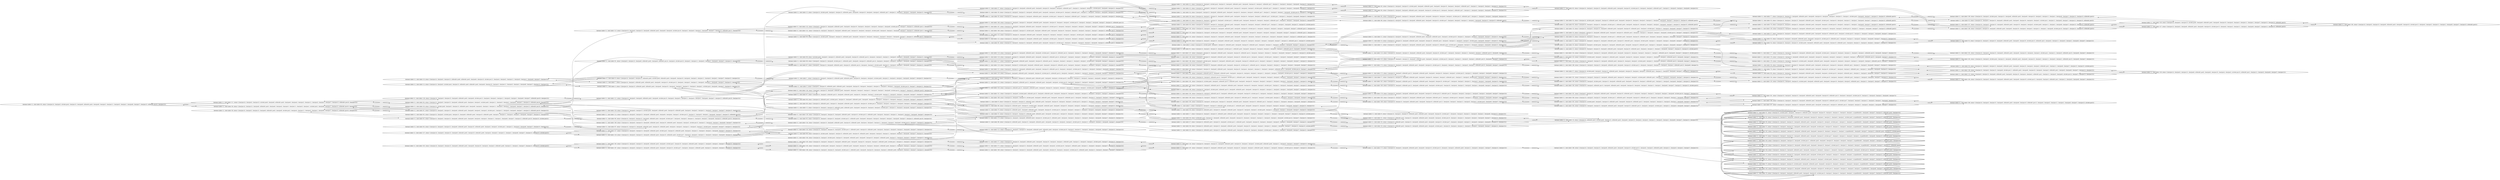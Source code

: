digraph {
rankdir="LR"
s83[label="(instance index=11, state index=83, atoms={clear(pos14), clear(pos5), at(robot,pos4), clear(pos13), clear(pos6), at(block01,pos0), clear(pos9), clear(pos2), clear(pos11), clear(pos3), clear(pos1), clear(pos8), clear(pos7), clear(pos12), at(block01,pos10), clear(pos15)})"]
s81[label="(instance index=11, state index=81, atoms={clear(pos14), clear(pos5), clear(pos13), clear(pos6), at(block01,pos0), clear(pos9), clear(pos4), clear(pos2), at(robot,pos1), clear(pos11), clear(pos3), clear(pos8), clear(pos7), clear(pos12), at(block01,pos10), clear(pos15)})"]
s111[label="(instance index=11, state index=111, atoms={clear(pos14), clear(pos5), clear(pos13), at(robot,pos8), clear(pos6), at(block01,pos0), clear(pos9), clear(pos4), clear(pos2), clear(pos11), clear(pos3), clear(pos1), clear(pos7), clear(pos12), at(block01,pos10), clear(pos15)})"]
s58[label="(instance index=11, state index=58, atoms={clear(pos14), clear(pos5), clear(pos13), clear(pos6), at(block01,pos0), clear(pos9), at(robot,pos2), clear(pos4), clear(pos11), clear(pos3), clear(pos1), clear(pos8), clear(pos7), clear(pos12), at(block01,pos10), clear(pos15)})"]
s59[label="(instance index=11, state index=59, atoms={clear(pos14), clear(pos13), clear(pos6), at(block01,pos0), clear(pos9), clear(pos4), clear(pos2), clear(pos11), clear(pos3), clear(pos1), at(robot,pos5), clear(pos8), clear(pos7), clear(pos12), at(block01,pos10), clear(pos15)})"]
s139[label="(instance index=11, state index=139, atoms={clear(pos14), clear(pos5), clear(pos13), clear(pos6), at(block01,pos0), clear(pos9), at(robot,pos12), clear(pos4), clear(pos2), clear(pos11), clear(pos3), clear(pos1), clear(pos8), clear(pos7), at(block01,pos10), clear(pos15)})"]
s84[label="(instance index=11, state index=84, atoms={clear(pos14), clear(pos5), clear(pos13), clear(pos6), at(block01,pos0), clear(pos4), clear(pos2), at(robot,pos9), clear(pos11), clear(pos3), clear(pos1), clear(pos8), clear(pos7), clear(pos12), at(block01,pos10), clear(pos15)})"]
s14[label="(instance index=11, state index=14, atoms={clear(pos14), clear(pos5), at(robot,pos4), clear(pos13), at(block01,pos6), at(block01,pos0), clear(pos9), clear(pos10), clear(pos2), clear(pos11), clear(pos3), clear(pos1), clear(pos8), clear(pos7), clear(pos12), clear(pos15)})"]
s95[label="(instance index=11, state index=95, atoms={clear(pos14), clear(pos5), at(robot,pos4), clear(pos13), clear(pos6), at(block01,pos0), clear(pos10), at(block01,pos9), clear(pos2), clear(pos11), clear(pos3), clear(pos1), clear(pos8), clear(pos7), clear(pos12), clear(pos15)})"]
s94[label="(instance index=11, state index=94, atoms={clear(pos14), clear(pos5), clear(pos13), clear(pos6), at(block01,pos0), clear(pos10), at(block01,pos9), clear(pos4), clear(pos2), at(robot,pos1), clear(pos11), clear(pos3), clear(pos8), clear(pos7), clear(pos12), clear(pos15)})"]
s82[label="(instance index=11, state index=82, atoms={clear(pos14), clear(pos5), clear(pos13), clear(pos6), at(block01,pos0), clear(pos9), clear(pos4), clear(pos2), clear(pos11), clear(pos1), clear(pos8), clear(pos7), clear(pos12), at(block01,pos10), clear(pos15), at(robot,pos3)})"]
s38[label="(instance index=11, state index=38, atoms={clear(pos14), at(robot,pos6), clear(pos5), clear(pos13), at(block01,pos0), clear(pos9), clear(pos4), clear(pos2), clear(pos11), clear(pos3), clear(pos1), clear(pos8), clear(pos7), clear(pos12), at(block01,pos10), clear(pos15)})"]
s157[label="(instance index=11, state index=157, atoms={clear(pos14), clear(pos5), clear(pos13), clear(pos6), at(block01,pos0), clear(pos10), at(block01,pos9), clear(pos4), clear(pos2), clear(pos11), clear(pos1), clear(pos8), clear(pos7), clear(pos12), clear(pos15), at(robot,pos3)})"]
s202[label="(instance index=11, state index=202, atoms={clear(pos14), clear(pos5), clear(pos13), clear(pos6), at(block01,pos0), clear(pos9), clear(pos10), clear(pos4), clear(pos2), at(block01,pos8), clear(pos11), clear(pos1), clear(pos7), clear(pos12), clear(pos15), at(robot,pos3)})"]
s16[label="(instance index=11, state index=16, atoms={clear(pos14), clear(pos5), clear(pos13), at(block01,pos6), at(block01,pos0), clear(pos9), clear(pos10), at(robot,pos12), clear(pos4), clear(pos2), clear(pos11), clear(pos3), clear(pos1), clear(pos8), clear(pos7), clear(pos15)})"]
s112[label="(instance index=11, state index=112, atoms={clear(pos14), clear(pos5), clear(pos6), at(block01,pos0), clear(pos9), at(robot,pos13), clear(pos4), clear(pos2), clear(pos11), clear(pos3), clear(pos1), clear(pos8), clear(pos7), clear(pos12), at(block01,pos10), clear(pos15)})"]
s7[label="(instance index=11, state index=7, atoms={clear(pos14), clear(pos5), at(block01,pos6), at(block01,pos0), clear(pos9), clear(pos10), at(robot,pos13), clear(pos4), clear(pos2), clear(pos11), clear(pos3), clear(pos1), clear(pos8), clear(pos7), clear(pos12), clear(pos15)})"]
s6[label="(instance index=11, state index=6, atoms={clear(pos14), clear(pos5), clear(pos13), at(block01,pos6), at(robot,pos8), at(block01,pos0), clear(pos9), clear(pos10), clear(pos4), clear(pos2), clear(pos11), clear(pos3), clear(pos1), clear(pos7), clear(pos12), clear(pos15)})"]
s5[label="(instance index=11, state index=5, atoms={clear(pos14), clear(pos13), at(block01,pos6), at(block01,pos0), clear(pos9), clear(pos10), clear(pos4), clear(pos2), clear(pos11), clear(pos3), clear(pos1), at(robot,pos5), clear(pos8), clear(pos7), clear(pos12), clear(pos15)})"]
s169[label="(instance index=11, state index=169, atoms={clear(pos14), clear(pos5), clear(pos13), clear(pos6), at(block01,pos0), clear(pos10), at(block01,pos9), clear(pos4), clear(pos2), at(robot,pos15), clear(pos11), clear(pos3), clear(pos1), clear(pos8), clear(pos7), clear(pos12)})"]
s129[label="(instance index=11, state index=129, atoms={clear(pos14), clear(pos5), clear(pos13), clear(pos6), at(block01,pos0), clear(pos10), at(block01,pos9), at(robot,pos7), clear(pos4), clear(pos2), clear(pos11), clear(pos3), clear(pos1), clear(pos8), clear(pos12), clear(pos15)})"]
s67[label="(instance index=11, state index=67, atoms={clear(pos14), clear(pos13), clear(pos6), at(block01,pos0), clear(pos10), at(block01,pos9), clear(pos4), clear(pos2), clear(pos11), clear(pos3), clear(pos1), at(robot,pos5), clear(pos8), clear(pos7), clear(pos12), clear(pos15)})"]
s114[label="(instance index=11, state index=114, atoms={clear(pos14), clear(pos5), clear(pos13), clear(pos6), at(block01,pos0), clear(pos9), clear(pos4), clear(pos2), at(robot,pos15), clear(pos11), clear(pos3), clear(pos1), clear(pos8), clear(pos7), clear(pos12), at(block01,pos10)})"]
s197[label="(instance index=11, state index=197, atoms={clear(pos14), clear(pos5), clear(pos13), clear(pos6), at(block01,pos0), clear(pos9), clear(pos10), at(robot,pos7), clear(pos4), clear(pos2), at(block01,pos8), clear(pos11), clear(pos3), clear(pos1), clear(pos12), clear(pos15)})"]
s127[label="(instance index=11, state index=127, atoms={clear(pos14), clear(pos5), clear(pos13), clear(pos6), at(block01,pos0), at(robot,pos2), clear(pos10), at(block01,pos9), clear(pos4), clear(pos11), clear(pos3), clear(pos1), clear(pos8), clear(pos7), clear(pos12), clear(pos15)})"]
s195[label="(instance index=11, state index=195, atoms={clear(pos14), clear(pos5), clear(pos13), clear(pos6), at(block01,pos0), clear(pos9), at(robot,pos2), clear(pos10), clear(pos4), at(block01,pos8), clear(pos11), clear(pos3), clear(pos1), clear(pos7), clear(pos12), clear(pos15)})"]
s128[label="(instance index=11, state index=128, atoms={clear(pos14), clear(pos5), clear(pos13), at(robot,pos8), clear(pos6), at(block01,pos0), clear(pos10), at(block01,pos9), clear(pos4), clear(pos2), clear(pos11), clear(pos3), clear(pos1), clear(pos7), clear(pos12), clear(pos15)})"]
s60[label="(instance index=11, state index=60, atoms={clear(pos14), clear(pos5), clear(pos13), clear(pos6), at(block01,pos0), clear(pos9), at(robot,pos7), clear(pos4), clear(pos2), clear(pos11), clear(pos3), clear(pos1), clear(pos8), clear(pos12), at(block01,pos10), clear(pos15)})"]
s113[label="(instance index=11, state index=113, atoms={clear(pos14), clear(pos5), clear(pos13), clear(pos6), at(block01,pos0), clear(pos9), clear(pos4), at(robot,pos10), clear(pos2), clear(pos3), clear(pos1), clear(pos8), clear(pos7), clear(pos12), at(block01,pos11), clear(pos15)})"]
s61[label="(instance index=11, state index=61, atoms={clear(pos5), clear(pos13), clear(pos6), at(block01,pos0), clear(pos9), at(block01,pos14), clear(pos4), at(robot,pos10), clear(pos2), clear(pos11), clear(pos3), clear(pos1), clear(pos8), clear(pos7), clear(pos12), clear(pos15)})"]
s185[label="(instance index=11, state index=185, atoms={clear(pos14), at(robot,pos6), clear(pos5), clear(pos13), at(block01,pos0), clear(pos9), clear(pos10), clear(pos4), clear(pos2), at(block01,pos8), clear(pos11), clear(pos3), clear(pos1), clear(pos7), clear(pos12), clear(pos15)})"]
s186[label="(instance index=11, state index=186, atoms={clear(pos14), clear(pos5), clear(pos13), clear(pos6), at(robot,pos11), at(block01,pos0), clear(pos9), clear(pos10), clear(pos4), clear(pos2), at(block01,pos8), clear(pos3), clear(pos1), clear(pos7), clear(pos12), clear(pos15)})"]
s143[label="(instance index=11, state index=143, atoms={clear(pos14), clear(pos5), clear(pos13), clear(pos6), at(robot,pos11), at(block01,pos0), clear(pos10), at(block01,pos9), clear(pos4), clear(pos2), clear(pos3), clear(pos1), clear(pos8), clear(pos7), clear(pos12), clear(pos15)})"]
s85[label="(instance index=11, state index=85, atoms={clear(pos14), clear(pos5), clear(pos13), clear(pos6), at(robot,pos11), at(block01,pos0), clear(pos9), clear(pos4), clear(pos2), clear(pos3), clear(pos1), clear(pos8), clear(pos7), clear(pos12), at(block01,pos10), clear(pos15)})"]
s144[label="(instance index=11, state index=144, atoms={clear(pos5), clear(pos13), clear(pos6), at(block01,pos0), clear(pos10), at(block01,pos9), clear(pos4), clear(pos2), clear(pos11), clear(pos3), clear(pos1), clear(pos8), at(robot,pos14), clear(pos7), clear(pos12), clear(pos15)})"]
s96[label="(instance index=11, state index=96, atoms={clear(pos14), at(robot,pos6), clear(pos5), clear(pos13), at(block01,pos0), clear(pos10), at(block01,pos9), clear(pos4), clear(pos2), clear(pos11), clear(pos3), clear(pos1), clear(pos8), clear(pos7), clear(pos12), clear(pos15)})"]
s183[label="(instance index=11, state index=183, atoms={clear(pos14), clear(pos5), clear(pos13), clear(pos6), at(block01,pos0), clear(pos9), clear(pos10), clear(pos4), clear(pos2), at(block01,pos8), at(robot,pos1), clear(pos11), clear(pos3), clear(pos7), clear(pos12), clear(pos15)})"]
s184[label="(instance index=11, state index=184, atoms={clear(pos14), clear(pos5), at(robot,pos4), clear(pos13), clear(pos6), at(block01,pos0), clear(pos9), clear(pos10), clear(pos2), at(block01,pos8), clear(pos11), clear(pos3), clear(pos1), clear(pos7), clear(pos12), clear(pos15)})"]
s1[label="(instance index=11, state index=1, atoms={clear(pos14), clear(pos5), clear(pos13), at(block01,pos6), at(block01,pos0), clear(pos10), clear(pos4), clear(pos2), at(robot,pos9), clear(pos11), clear(pos3), clear(pos1), clear(pos8), clear(pos7), clear(pos12), clear(pos15)})"]
s3[label="(instance index=11, state index=3, atoms={clear(pos5), clear(pos13), at(block01,pos6), at(block01,pos0), clear(pos9), clear(pos10), clear(pos4), clear(pos2), clear(pos11), clear(pos3), clear(pos1), clear(pos8), at(robot,pos14), clear(pos7), clear(pos12), clear(pos15)})"]
s13[label="(instance index=11, state index=13, atoms={clear(pos14), clear(pos5), clear(pos13), at(block01,pos6), at(block01,pos0), clear(pos9), clear(pos10), clear(pos4), clear(pos2), at(robot,pos1), clear(pos11), clear(pos3), clear(pos8), clear(pos7), clear(pos12), clear(pos15)})"]
s140[label="(instance index=11, state index=140, atoms={clear(pos5), clear(pos13), clear(pos6), at(block01,pos0), clear(pos9), clear(pos4), clear(pos2), clear(pos11), clear(pos3), clear(pos1), clear(pos8), at(robot,pos14), clear(pos7), clear(pos12), at(block01,pos10), clear(pos15)})"]
s98[label="(instance index=11, state index=98, atoms={clear(pos14), at(block01,pos5), at(robot,pos4), clear(pos13), clear(pos6), at(block01,pos0), clear(pos9), clear(pos10), clear(pos2), clear(pos11), clear(pos3), clear(pos1), clear(pos8), clear(pos7), clear(pos12), clear(pos15)})"]
s99[label="(instance index=11, state index=99, atoms={clear(pos14), at(block01,pos5), clear(pos13), clear(pos6), at(block01,pos0), clear(pos9), clear(pos10), at(robot,pos12), clear(pos4), clear(pos2), clear(pos11), clear(pos3), clear(pos1), clear(pos8), clear(pos7), clear(pos15)})"]
s158[label="(instance index=11, state index=158, atoms={clear(pos14), clear(pos5), clear(pos13), clear(pos6), at(block01,pos0), clear(pos10), at(robot,pos12), at(block01,pos9), clear(pos4), clear(pos2), clear(pos11), clear(pos3), clear(pos1), clear(pos8), clear(pos7), clear(pos15)})"]
s15[label="(instance index=11, state index=15, atoms={clear(pos14), at(robot,pos6), clear(pos5), clear(pos13), at(block01,pos0), clear(pos9), clear(pos10), clear(pos4), clear(pos2), at(block01,pos7), clear(pos11), clear(pos3), clear(pos1), clear(pos8), clear(pos12), clear(pos15)})"]
s97[label="(instance index=11, state index=97, atoms={clear(pos14), clear(pos5), at(block01,pos13), clear(pos6), at(block01,pos0), clear(pos10), clear(pos4), clear(pos2), at(robot,pos9), clear(pos11), clear(pos3), clear(pos1), clear(pos8), clear(pos7), clear(pos12), clear(pos15)})"]
s142[label="(instance index=11, state index=142, atoms={clear(pos5), clear(pos13), clear(pos6), at(block01,pos0), clear(pos9), clear(pos10), clear(pos4), clear(pos2), clear(pos3), clear(pos1), clear(pos8), at(robot,pos14), clear(pos7), clear(pos12), at(block01,pos11), clear(pos15)})"]
s141[label="(instance index=11, state index=141, atoms={clear(pos14), clear(pos5), clear(pos13), clear(pos6), at(block01,pos0), clear(pos10), clear(pos4), clear(pos2), at(robot,pos9), clear(pos3), clear(pos1), clear(pos8), clear(pos7), clear(pos12), at(block01,pos11), clear(pos15)})"]
s90[label="(instance index=11, state index=90, atoms={clear(pos14), at(robot,pos6), clear(pos5), clear(pos13), at(block01,pos0), clear(pos9), clear(pos10), clear(pos4), clear(pos2), clear(pos3), clear(pos1), clear(pos8), clear(pos7), clear(pos12), at(block01,pos11), clear(pos15)})"]
s87[label="(instance index=11, state index=87, atoms={clear(pos5), clear(pos13), clear(pos6), at(block01,pos0), clear(pos10), at(block01,pos14), clear(pos4), clear(pos2), at(robot,pos9), clear(pos11), clear(pos3), clear(pos1), clear(pos8), clear(pos7), clear(pos12), clear(pos15)})"]
s86[label="(instance index=11, state index=86, atoms={at(robot,pos6), clear(pos5), clear(pos13), at(block01,pos0), clear(pos9), clear(pos10), at(block01,pos14), clear(pos4), clear(pos2), clear(pos11), clear(pos3), clear(pos1), clear(pos8), clear(pos7), clear(pos12), clear(pos15)})"]
s88[label="(instance index=11, state index=88, atoms={clear(pos5), clear(pos13), clear(pos6), at(robot,pos11), at(block01,pos0), clear(pos9), clear(pos10), at(block01,pos14), clear(pos4), clear(pos2), clear(pos3), clear(pos1), clear(pos8), clear(pos7), clear(pos12), clear(pos15)})"]
s69[label="(instance index=11, state index=69, atoms={clear(pos14), at(block01,pos5), clear(pos13), at(robot,pos8), clear(pos6), at(block01,pos0), clear(pos9), clear(pos10), clear(pos4), clear(pos2), clear(pos11), clear(pos3), clear(pos1), clear(pos7), clear(pos12), clear(pos15)})"]
s170[label="(instance index=11, state index=170, atoms={clear(pos14), clear(pos5), clear(pos6), at(block01,pos0), clear(pos10), at(robot,pos13), at(block01,pos9), clear(pos4), clear(pos2), clear(pos11), clear(pos3), clear(pos1), clear(pos8), clear(pos7), clear(pos12), clear(pos15)})"]
s70[label="(instance index=11, state index=70, atoms={clear(pos14), at(block01,pos5), clear(pos6), at(block01,pos0), clear(pos9), clear(pos10), at(robot,pos13), clear(pos4), clear(pos2), clear(pos11), clear(pos3), clear(pos1), clear(pos8), clear(pos7), clear(pos12), clear(pos15)})"]
s115[label="(instance index=11, state index=115, atoms={clear(pos14), clear(pos5), clear(pos13), clear(pos6), at(block01,pos0), at(block01,pos9), clear(pos4), at(robot,pos10), clear(pos2), clear(pos11), clear(pos3), clear(pos1), clear(pos8), clear(pos7), clear(pos12), clear(pos15)})"]
s171[label="(instance index=11, state index=171, atoms={clear(pos14), clear(pos13), clear(pos6), at(block01,pos0), clear(pos9), clear(pos10), clear(pos4), clear(pos2), at(block01,pos8), clear(pos11), clear(pos3), clear(pos1), at(robot,pos5), clear(pos7), clear(pos12), clear(pos15)})"]
s172[label="(instance index=11, state index=172, atoms={clear(pos14), clear(pos5), clear(pos13), clear(pos6), at(block01,pos0), clear(pos9), clear(pos4), at(robot,pos10), clear(pos2), at(block01,pos8), clear(pos11), clear(pos3), clear(pos1), clear(pos7), clear(pos12), clear(pos15)})"]
s198[label="(instance index=11, state index=198, atoms={clear(pos14), clear(pos5), clear(pos13), clear(pos6), at(block01,pos0), clear(pos9), clear(pos10), clear(pos4), clear(pos2), at(robot,pos15), at(block01,pos8), clear(pos11), clear(pos3), clear(pos1), clear(pos7), clear(pos12)})"]
s0[label="(instance index=11, state index=0, atoms={clear(pos14), clear(pos5), clear(pos13), at(block01,pos6), at(block01,pos0), clear(pos9), clear(pos4), at(robot,pos10), clear(pos2), clear(pos11), clear(pos3), clear(pos1), clear(pos8), clear(pos7), clear(pos12), clear(pos15)})"]
s9[label="(instance index=11, state index=9, atoms={clear(pos14), clear(pos5), clear(pos13), at(block01,pos6), at(block01,pos0), clear(pos9), clear(pos10), clear(pos4), clear(pos2), at(robot,pos15), clear(pos11), clear(pos3), clear(pos1), clear(pos8), clear(pos7), clear(pos12)})"]
s68[label="(instance index=11, state index=68, atoms={clear(pos14), at(block01,pos5), clear(pos13), clear(pos6), at(block01,pos0), clear(pos9), clear(pos10), clear(pos4), clear(pos2), at(robot,pos15), clear(pos11), clear(pos3), clear(pos1), clear(pos8), clear(pos7), clear(pos12)})"]
s25[label="(instance index=11, state index=25, atoms={clear(pos14), clear(pos5), clear(pos13), at(block01,pos6), at(block01,pos0), clear(pos9), at(robot,pos2), clear(pos10), clear(pos4), clear(pos11), clear(pos3), clear(pos1), clear(pos8), clear(pos7), clear(pos12), clear(pos15)})"]
s196[label="(instance index=11, state index=196, atoms={clear(pos14), clear(pos5), clear(pos13), at(robot,pos8), clear(pos6), at(block01,pos0), clear(pos9), clear(pos10), at(block01,pos12), clear(pos4), clear(pos2), clear(pos11), clear(pos3), clear(pos1), clear(pos7), clear(pos15)})"]
s28[label="(instance index=11, state index=28, atoms={clear(pos14), clear(pos5), clear(pos13), clear(pos6), at(block01,pos0), clear(pos9), clear(pos4), at(robot,pos10), clear(pos2), at(block01,pos7), clear(pos11), clear(pos3), clear(pos1), clear(pos8), clear(pos12), clear(pos15)})"]
s27[label="(instance index=11, state index=27, atoms={clear(pos14), clear(pos13), clear(pos6), at(block01,pos0), clear(pos9), clear(pos10), clear(pos4), clear(pos2), at(block01,pos7), clear(pos11), clear(pos3), clear(pos1), at(robot,pos5), clear(pos8), clear(pos12), clear(pos15)})"]
s26[label="(instance index=11, state index=26, atoms={clear(pos14), clear(pos5), clear(pos13), clear(pos6), at(block01,pos0), clear(pos9), at(robot,pos2), clear(pos10), clear(pos4), at(block01,pos7), clear(pos11), clear(pos3), clear(pos1), clear(pos8), clear(pos12), clear(pos15)})"]
s132[label="(instance index=11, state index=132, atoms={clear(pos14), clear(pos5), at(block01,pos13), clear(pos6), at(block01,pos0), clear(pos9), clear(pos4), at(robot,pos10), clear(pos2), clear(pos11), clear(pos3), clear(pos1), clear(pos8), clear(pos7), clear(pos12), clear(pos15)})"]
s131[label="(instance index=11, state index=131, atoms={clear(pos14), clear(pos5), at(robot,pos8), at(block01,pos13), clear(pos6), at(block01,pos0), clear(pos9), clear(pos10), clear(pos4), clear(pos2), clear(pos11), clear(pos3), clear(pos1), clear(pos7), clear(pos12), clear(pos15)})"]
s130[label="(instance index=11, state index=130, atoms={clear(pos14), at(block01,pos13), clear(pos6), at(block01,pos0), clear(pos9), clear(pos10), clear(pos4), clear(pos2), clear(pos11), clear(pos3), clear(pos1), at(robot,pos5), clear(pos8), clear(pos7), clear(pos12), clear(pos15)})"]
s167[label="(instance index=11, state index=167, atoms={clear(pos14), clear(pos5), clear(pos6), at(block01,pos0), clear(pos9), clear(pos10), at(robot,pos13), clear(pos4), clear(pos2), clear(pos3), clear(pos1), clear(pos8), clear(pos7), clear(pos12), at(block01,pos11), clear(pos15)})"]
s168[label="(instance index=11, state index=168, atoms={clear(pos14), clear(pos5), clear(pos13), clear(pos6), at(block01,pos0), clear(pos9), clear(pos10), clear(pos4), clear(pos2), at(robot,pos15), clear(pos3), clear(pos1), clear(pos8), clear(pos7), clear(pos12), at(block01,pos11)})"]
s166[label="(instance index=11, state index=166, atoms={clear(pos14), clear(pos5), clear(pos13), at(robot,pos8), clear(pos6), at(block01,pos0), clear(pos9), clear(pos10), clear(pos4), clear(pos2), clear(pos3), clear(pos1), clear(pos7), clear(pos12), at(block01,pos11), clear(pos15)})"]
s123[label="(instance index=11, state index=123, atoms={clear(pos14), clear(pos13), clear(pos6), at(block01,pos0), clear(pos9), clear(pos10), clear(pos4), clear(pos2), clear(pos3), clear(pos1), at(robot,pos5), clear(pos8), clear(pos7), clear(pos12), at(block01,pos11), clear(pos15)})"]
s62[label="(instance index=11, state index=62, atoms={clear(pos14), clear(pos5), clear(pos13), clear(pos6), at(block01,pos0), clear(pos9), clear(pos10), at(robot,pos7), clear(pos4), clear(pos2), clear(pos3), clear(pos1), clear(pos8), clear(pos12), at(block01,pos11), clear(pos15)})"]
s122[label="(instance index=11, state index=122, atoms={clear(pos14), clear(pos5), clear(pos13), clear(pos6), at(block01,pos0), clear(pos9), at(robot,pos2), clear(pos10), clear(pos4), clear(pos3), clear(pos1), clear(pos8), clear(pos7), clear(pos12), at(block01,pos11), clear(pos15)})"]
s119[label="(instance index=11, state index=119, atoms={clear(pos5), clear(pos13), at(robot,pos8), clear(pos6), at(block01,pos0), clear(pos9), clear(pos10), at(block01,pos14), clear(pos4), clear(pos2), clear(pos11), clear(pos3), clear(pos1), clear(pos7), clear(pos12), clear(pos15)})"]
s117[label="(instance index=11, state index=117, atoms={clear(pos13), clear(pos6), at(block01,pos0), clear(pos9), clear(pos10), at(block01,pos14), clear(pos4), clear(pos2), clear(pos11), clear(pos3), clear(pos1), at(robot,pos5), clear(pos8), clear(pos7), clear(pos12), clear(pos15)})"]
s120[label="(instance index=11, state index=120, atoms={clear(pos5), clear(pos6), at(block01,pos0), clear(pos9), clear(pos10), at(robot,pos13), at(block01,pos14), clear(pos4), clear(pos2), clear(pos11), clear(pos3), clear(pos1), clear(pos8), clear(pos7), clear(pos12), clear(pos15)})"]
s118[label="(instance index=11, state index=118, atoms={clear(pos5), clear(pos13), clear(pos6), at(block01,pos0), clear(pos9), clear(pos10), at(block01,pos14), at(robot,pos7), clear(pos4), clear(pos2), clear(pos11), clear(pos3), clear(pos1), clear(pos8), clear(pos12), clear(pos15)})"]
s116[label="(instance index=11, state index=116, atoms={clear(pos5), clear(pos13), clear(pos6), at(block01,pos0), clear(pos9), at(robot,pos2), clear(pos10), at(block01,pos14), clear(pos4), clear(pos11), clear(pos3), clear(pos1), clear(pos8), clear(pos7), clear(pos12), clear(pos15)})"]
s121[label="(instance index=11, state index=121, atoms={clear(pos5), clear(pos13), clear(pos6), at(block01,pos0), clear(pos9), clear(pos10), at(block01,pos14), clear(pos4), clear(pos2), at(robot,pos15), clear(pos11), clear(pos3), clear(pos1), clear(pos8), clear(pos7), clear(pos12)})"]
s2[label="(instance index=11, state index=2, atoms={clear(pos14), clear(pos5), clear(pos13), at(block01,pos6), at(robot,pos11), at(block01,pos0), clear(pos9), clear(pos10), clear(pos4), clear(pos2), clear(pos3), clear(pos1), clear(pos8), clear(pos7), clear(pos12), clear(pos15)})"]
s48[label="(instance index=11, state index=48, atoms={clear(pos14), at(block01,pos5), clear(pos13), clear(pos6), at(block01,pos0), clear(pos10), clear(pos4), clear(pos2), at(robot,pos9), clear(pos11), clear(pos3), clear(pos1), clear(pos8), clear(pos7), clear(pos12), clear(pos15)})"]
s47[label="(instance index=11, state index=47, atoms={clear(pos14), at(block01,pos5), clear(pos13), clear(pos6), at(robot,pos11), at(block01,pos0), clear(pos9), clear(pos10), clear(pos4), clear(pos2), clear(pos3), clear(pos1), clear(pos8), clear(pos7), clear(pos12), clear(pos15)})"]
s145[label="(instance index=11, state index=145, atoms={clear(pos14), clear(pos5), clear(pos13), clear(pos6), at(block01,pos0), clear(pos10), clear(pos4), clear(pos2), at(robot,pos9), at(block01,pos8), clear(pos11), clear(pos3), clear(pos1), clear(pos7), clear(pos12), clear(pos15)})"]
s46[label="(instance index=11, state index=46, atoms={clear(pos14), at(block01,pos5), clear(pos13), clear(pos6), at(block01,pos0), clear(pos9), clear(pos10), clear(pos4), clear(pos2), clear(pos11), clear(pos1), clear(pos8), clear(pos7), clear(pos12), clear(pos15), at(robot,pos3)})"]
s49[label="(instance index=11, state index=49, atoms={at(block01,pos5), clear(pos13), clear(pos6), at(block01,pos0), clear(pos9), clear(pos10), clear(pos4), clear(pos2), clear(pos11), clear(pos3), clear(pos1), clear(pos8), at(robot,pos14), clear(pos7), clear(pos12), clear(pos15)})"]
s45[label="(instance index=11, state index=45, atoms={clear(pos14), at(block01,pos5), clear(pos13), clear(pos6), at(block01,pos0), clear(pos9), clear(pos10), clear(pos4), clear(pos2), at(robot,pos1), clear(pos11), clear(pos3), clear(pos8), clear(pos7), clear(pos12), clear(pos15)})"]
s17[label="(instance index=11, state index=17, atoms={clear(pos14), clear(pos5), clear(pos13), at(block01,pos6), at(block01,pos0), clear(pos9), clear(pos10), clear(pos4), clear(pos2), clear(pos11), clear(pos1), clear(pos8), clear(pos7), clear(pos12), clear(pos15), at(robot,pos3)})"]
s187[label="(instance index=11, state index=187, atoms={clear(pos5), clear(pos13), clear(pos6), at(block01,pos0), clear(pos9), clear(pos10), clear(pos4), clear(pos2), at(block01,pos8), clear(pos11), clear(pos3), clear(pos1), at(robot,pos14), clear(pos7), clear(pos12), clear(pos15)})"]
s4[label="(instance index=11, state index=4, atoms={clear(pos14), at(robot,pos6), clear(pos5), clear(pos13), at(block01,pos0), clear(pos9), clear(pos10), at(block01,pos2), clear(pos4), clear(pos11), clear(pos3), clear(pos1), clear(pos8), clear(pos7), clear(pos12), clear(pos15)})"]
s190[label="(instance index=11, state index=190, atoms={clear(pos14), clear(pos5), clear(pos13), clear(pos6), at(block01,pos0), clear(pos10), at(block01,pos12), clear(pos4), clear(pos2), at(robot,pos9), clear(pos11), clear(pos3), clear(pos1), clear(pos8), clear(pos7), clear(pos15)})"]
s203[label="(instance index=11, state index=203, atoms={clear(pos14), clear(pos5), at(robot,pos4), clear(pos13), clear(pos6), at(block01,pos0), clear(pos9), clear(pos10), at(block01,pos12), clear(pos2), clear(pos11), clear(pos3), clear(pos1), clear(pos8), clear(pos7), clear(pos15)})"]
s44[label="(instance index=11, state index=44, atoms={clear(pos5), clear(pos13), clear(pos6), at(block01,pos0), clear(pos9), clear(pos10), clear(pos4), clear(pos2), at(block01,pos7), clear(pos11), clear(pos3), clear(pos1), clear(pos8), at(robot,pos14), clear(pos12), clear(pos15)})"]
s43[label="(instance index=11, state index=43, atoms={clear(pos14), clear(pos5), clear(pos13), clear(pos6), at(robot,pos11), at(block01,pos0), clear(pos9), clear(pos10), clear(pos4), clear(pos2), at(block01,pos7), clear(pos3), clear(pos1), clear(pos8), clear(pos12), clear(pos15)})"]
s42[label="(instance index=11, state index=42, atoms={clear(pos14), clear(pos5), clear(pos13), clear(pos6), at(block01,pos0), clear(pos10), clear(pos4), clear(pos2), at(robot,pos9), at(block01,pos7), clear(pos11), clear(pos3), clear(pos1), clear(pos8), clear(pos12), clear(pos15)})"]
s39[label="(instance index=11, state index=39, atoms={clear(pos14), clear(pos5), clear(pos13), clear(pos6), at(block01,pos0), clear(pos9), clear(pos10), clear(pos4), clear(pos2), at(block01,pos7), at(robot,pos1), clear(pos11), clear(pos3), clear(pos8), clear(pos12), clear(pos15)})"]
s41[label="(instance index=11, state index=41, atoms={clear(pos14), clear(pos5), at(robot,pos4), clear(pos13), clear(pos6), at(block01,pos0), clear(pos9), clear(pos10), clear(pos2), at(block01,pos7), clear(pos11), clear(pos3), clear(pos1), clear(pos8), clear(pos12), clear(pos15)})"]
s40[label="(instance index=11, state index=40, atoms={clear(pos14), clear(pos5), clear(pos13), clear(pos6), at(block01,pos0), clear(pos9), clear(pos10), clear(pos4), clear(pos2), at(block01,pos7), clear(pos11), clear(pos1), clear(pos8), clear(pos12), clear(pos15), at(robot,pos3)})"]
s163[label="(instance index=11, state index=163, atoms={clear(pos14), clear(pos5), at(block01,pos13), clear(pos6), at(robot,pos11), at(block01,pos0), clear(pos9), clear(pos10), clear(pos4), clear(pos2), clear(pos3), clear(pos1), clear(pos8), clear(pos7), clear(pos12), clear(pos15)})"]
s151[label="(instance index=11, state index=151, atoms={clear(pos5), at(block01,pos13), clear(pos6), at(block01,pos0), clear(pos9), clear(pos10), clear(pos4), clear(pos2), clear(pos11), clear(pos3), clear(pos1), clear(pos8), at(robot,pos14), clear(pos7), clear(pos12), clear(pos15)})"]
s161[label="(instance index=11, state index=161, atoms={clear(pos14), at(robot,pos6), clear(pos5), at(block01,pos13), at(block01,pos0), clear(pos9), clear(pos10), clear(pos4), clear(pos2), clear(pos11), clear(pos3), clear(pos1), clear(pos8), clear(pos7), clear(pos12), clear(pos15)})"]
s162[label="(instance index=11, state index=162, atoms={clear(pos14), clear(pos5), at(block01,pos13), clear(pos6), at(block01,pos0), clear(pos9), clear(pos10), at(robot,pos12), clear(pos4), clear(pos2), clear(pos11), clear(pos3), clear(pos1), clear(pos8), clear(pos7), clear(pos15)})"]
s160[label="(instance index=11, state index=160, atoms={clear(pos14), clear(pos5), at(robot,pos4), at(block01,pos13), clear(pos6), at(block01,pos0), clear(pos9), clear(pos10), clear(pos2), clear(pos11), clear(pos3), clear(pos1), clear(pos8), clear(pos7), clear(pos12), clear(pos15)})"]
s159[label="(instance index=11, state index=159, atoms={clear(pos14), clear(pos5), at(block01,pos13), clear(pos6), at(block01,pos0), clear(pos9), clear(pos10), clear(pos4), clear(pos2), at(robot,pos1), clear(pos11), clear(pos3), clear(pos8), clear(pos7), clear(pos12), clear(pos15)})"]
s182[label="(instance index=11, state index=182, atoms={clear(pos14), clear(pos5), clear(pos13), clear(pos6), at(block01,pos0), clear(pos9), clear(pos10), at(robot,pos12), clear(pos4), clear(pos2), clear(pos3), clear(pos1), clear(pos8), clear(pos7), at(block01,pos11), clear(pos15)})"]
s153[label="(instance index=11, state index=153, atoms={clear(pos14), clear(pos5), at(robot,pos4), clear(pos13), clear(pos6), at(block01,pos0), clear(pos9), clear(pos10), clear(pos2), clear(pos3), clear(pos1), clear(pos8), clear(pos7), clear(pos12), at(block01,pos11), clear(pos15)})"]
s152[label="(instance index=11, state index=152, atoms={clear(pos14), clear(pos5), clear(pos13), clear(pos6), at(block01,pos0), clear(pos9), clear(pos10), clear(pos4), clear(pos2), at(robot,pos1), clear(pos3), clear(pos8), clear(pos7), clear(pos12), at(block01,pos11), clear(pos15)})"]
s91[label="(instance index=11, state index=91, atoms={clear(pos14), clear(pos5), clear(pos13), clear(pos6), at(robot,pos11), at(block01,pos0), clear(pos9), clear(pos10), clear(pos4), clear(pos2), clear(pos3), clear(pos1), at(block01,pos15), clear(pos8), clear(pos7), clear(pos12)})"]
s89[label="(instance index=11, state index=89, atoms={clear(pos14), clear(pos5), clear(pos13), clear(pos6), at(block01,pos0), clear(pos9), clear(pos10), clear(pos4), clear(pos2), clear(pos1), clear(pos8), clear(pos7), clear(pos12), at(block01,pos11), clear(pos15), at(robot,pos3)})"]
s149[label="(instance index=11, state index=149, atoms={clear(pos5), clear(pos13), clear(pos6), at(block01,pos0), clear(pos9), clear(pos10), at(robot,pos12), at(block01,pos14), clear(pos4), clear(pos2), clear(pos11), clear(pos3), clear(pos1), clear(pos8), clear(pos7), clear(pos15)})"]
s148[label="(instance index=11, state index=148, atoms={clear(pos5), at(robot,pos4), clear(pos13), clear(pos6), at(block01,pos0), clear(pos9), clear(pos10), at(block01,pos14), clear(pos2), clear(pos11), clear(pos3), clear(pos1), clear(pos8), clear(pos7), clear(pos12), clear(pos15)})"]
s146[label="(instance index=11, state index=146, atoms={clear(pos5), clear(pos13), clear(pos6), at(block01,pos0), clear(pos9), clear(pos10), at(block01,pos14), clear(pos4), clear(pos2), at(robot,pos1), clear(pos11), clear(pos3), clear(pos8), clear(pos7), clear(pos12), clear(pos15)})"]
s150[label="(instance index=11, state index=150, atoms={clear(pos5), clear(pos13), clear(pos6), at(block01,pos0), clear(pos9), clear(pos10), clear(pos4), clear(pos2), clear(pos11), clear(pos3), clear(pos1), at(block01,pos15), clear(pos8), at(robot,pos14), clear(pos7), clear(pos12)})"]
s147[label="(instance index=11, state index=147, atoms={clear(pos5), clear(pos13), clear(pos6), at(block01,pos0), clear(pos9), clear(pos10), at(block01,pos14), clear(pos4), clear(pos2), clear(pos11), clear(pos1), clear(pos8), clear(pos7), clear(pos12), clear(pos15), at(robot,pos3)})"]
s30[label="(instance index=11, state index=30, atoms={clear(pos14), at(block01,pos5), clear(pos13), clear(pos6), at(block01,pos0), clear(pos9), clear(pos10), at(robot,pos7), clear(pos4), clear(pos2), clear(pos11), clear(pos3), clear(pos1), clear(pos8), clear(pos12), clear(pos15)})"]
s29[label="(instance index=11, state index=29, atoms={clear(pos14), at(block01,pos5), clear(pos13), clear(pos6), at(block01,pos0), clear(pos9), at(robot,pos2), clear(pos10), clear(pos4), clear(pos11), clear(pos3), clear(pos1), clear(pos8), clear(pos7), clear(pos12), clear(pos15)})"]
s8[label="(instance index=11, state index=8, atoms={clear(pos14), clear(pos5), clear(pos13), at(block01,pos6), at(block01,pos0), clear(pos9), clear(pos10), at(robot,pos7), clear(pos4), clear(pos2), clear(pos11), clear(pos3), clear(pos1), clear(pos8), clear(pos12), clear(pos15)})"]
s173[label="(instance index=11, state index=173, atoms={clear(pos14), clear(pos5), clear(pos6), at(block01,pos0), clear(pos9), clear(pos10), at(robot,pos13), clear(pos4), clear(pos2), at(block01,pos8), clear(pos11), clear(pos3), clear(pos1), clear(pos7), clear(pos12), clear(pos15)})"]
s31[label="(instance index=11, state index=31, atoms={clear(pos14), at(block01,pos5), clear(pos13), clear(pos6), at(block01,pos0), clear(pos9), clear(pos4), at(robot,pos10), clear(pos2), clear(pos11), clear(pos3), clear(pos1), clear(pos8), clear(pos7), clear(pos12), clear(pos15)})"]
s71[label="(instance index=11, state index=71, atoms={clear(pos14), clear(pos13), clear(pos6), at(block01,pos0), clear(pos9), clear(pos10), clear(pos4), clear(pos2), at(block01,pos1), clear(pos11), clear(pos3), at(robot,pos5), clear(pos8), clear(pos7), clear(pos12), clear(pos15)})"]
s12[label="(instance index=11, state index=12, atoms={clear(pos14), clear(pos5), clear(pos13), clear(pos6), at(block01,pos0), clear(pos9), at(block01,pos2), clear(pos4), at(robot,pos10), clear(pos11), clear(pos3), clear(pos1), clear(pos8), clear(pos7), clear(pos12), clear(pos15)})"]
s11[label="(instance index=11, state index=11, atoms={clear(pos14), clear(pos5), clear(pos13), clear(pos6), at(block01,pos0), clear(pos9), clear(pos10), at(block01,pos2), at(robot,pos7), clear(pos4), clear(pos11), clear(pos3), clear(pos1), clear(pos8), clear(pos12), clear(pos15)})"]
s10[label="(instance index=11, state index=10, atoms={clear(pos14), clear(pos13), clear(pos6), at(block01,pos0), clear(pos9), clear(pos10), at(block01,pos2), clear(pos4), clear(pos11), clear(pos3), clear(pos1), at(robot,pos5), clear(pos8), clear(pos7), clear(pos12), clear(pos15)})"]
s199[label="(instance index=11, state index=199, atoms={clear(pos14), clear(pos13), clear(pos6), at(block01,pos0), clear(pos9), clear(pos10), at(block01,pos12), clear(pos4), clear(pos2), clear(pos11), clear(pos3), clear(pos1), at(robot,pos5), clear(pos8), clear(pos7), clear(pos15)})"]
s176[label="(instance index=11, state index=176, atoms={clear(pos14), clear(pos5), clear(pos6), at(block01,pos0), clear(pos9), clear(pos10), at(robot,pos13), at(block01,pos12), clear(pos4), clear(pos2), clear(pos11), clear(pos3), clear(pos1), clear(pos8), clear(pos7), clear(pos15)})"]
s200[label="(instance index=11, state index=200, atoms={clear(pos14), clear(pos5), clear(pos13), clear(pos6), at(block01,pos0), clear(pos9), at(block01,pos12), clear(pos4), at(robot,pos10), clear(pos2), clear(pos11), clear(pos3), clear(pos1), clear(pos8), clear(pos7), clear(pos15)})"]
s65[label="(instance index=11, state index=65, atoms={clear(pos14), clear(pos5), clear(pos13), clear(pos6), at(block01,pos0), clear(pos9), clear(pos10), clear(pos4), clear(pos2), at(robot,pos15), at(block01,pos7), clear(pos11), clear(pos3), clear(pos1), clear(pos8), clear(pos12)})"]
s64[label="(instance index=11, state index=64, atoms={clear(pos14), clear(pos5), clear(pos6), at(block01,pos0), clear(pos9), clear(pos10), at(robot,pos13), clear(pos4), clear(pos2), at(block01,pos7), clear(pos11), clear(pos3), clear(pos1), clear(pos8), clear(pos12), clear(pos15)})"]
s66[label="(instance index=11, state index=66, atoms={clear(pos14), clear(pos5), clear(pos13), clear(pos6), at(block01,pos0), clear(pos9), clear(pos10), at(robot,pos7), clear(pos4), clear(pos2), clear(pos11), clear(pos1), clear(pos8), clear(pos12), clear(pos15), at(block01,pos3)})"]
s63[label="(instance index=11, state index=63, atoms={clear(pos14), clear(pos5), clear(pos13), at(robot,pos8), clear(pos6), at(block01,pos0), clear(pos9), clear(pos10), clear(pos4), clear(pos2), at(block01,pos7), clear(pos11), clear(pos3), clear(pos1), clear(pos12), clear(pos15)})"]
s175[label="(instance index=11, state index=175, atoms={clear(pos14), clear(pos5), at(block01,pos13), clear(pos6), at(block01,pos0), clear(pos9), clear(pos10), clear(pos4), clear(pos2), at(robot,pos15), clear(pos11), clear(pos3), clear(pos1), clear(pos8), clear(pos7), clear(pos12)})"]
s181[label="(instance index=11, state index=181, atoms={clear(pos14), clear(pos5), at(block01,pos13), clear(pos6), at(block01,pos0), clear(pos9), clear(pos10), at(robot,pos7), clear(pos4), clear(pos2), clear(pos11), clear(pos3), clear(pos1), clear(pos8), clear(pos12), clear(pos15)})"]
s180[label="(instance index=11, state index=180, atoms={clear(pos14), clear(pos5), at(block01,pos13), clear(pos6), at(block01,pos0), clear(pos9), at(robot,pos2), clear(pos10), clear(pos4), clear(pos11), clear(pos3), clear(pos1), clear(pos8), clear(pos7), clear(pos12), clear(pos15)})"]
s125[label="(instance index=11, state index=125, atoms={clear(pos14), clear(pos5), clear(pos13), clear(pos6), at(block01,pos0), clear(pos9), clear(pos4), at(robot,pos10), clear(pos2), clear(pos11), clear(pos3), clear(pos1), at(block01,pos15), clear(pos8), clear(pos7), clear(pos12)})"]
s124[label="(instance index=11, state index=124, atoms={clear(pos14), clear(pos5), clear(pos13), clear(pos6), at(block01,pos0), clear(pos9), clear(pos10), at(robot,pos7), clear(pos4), clear(pos2), clear(pos11), clear(pos3), clear(pos1), at(block01,pos15), clear(pos8), clear(pos12)})"]
s174[label="(instance index=11, state index=174, atoms={clear(pos14), clear(pos5), clear(pos6), at(block01,pos0), clear(pos9), clear(pos10), at(robot,pos13), clear(pos4), clear(pos2), clear(pos11), clear(pos3), clear(pos1), at(block01,pos15), clear(pos8), clear(pos7), clear(pos12)})"]
s18[label="(instance index=11, state index=18, atoms={clear(pos14), at(block01,pos5), at(robot,pos6), clear(pos13), at(block01,pos0), clear(pos9), clear(pos10), clear(pos4), clear(pos2), clear(pos11), clear(pos3), clear(pos1), clear(pos8), clear(pos7), clear(pos12), clear(pos15)})"]
s188[label="(instance index=11, state index=188, atoms={clear(pos14), clear(pos5), clear(pos13), clear(pos6), at(block01,pos0), clear(pos9), clear(pos10), at(robot,pos12), clear(pos4), clear(pos2), at(block01,pos8), clear(pos11), clear(pos3), clear(pos1), clear(pos7), clear(pos15)})"]
s101[label="(instance index=11, state index=101, atoms={clear(pos14), clear(pos5), clear(pos13), clear(pos6), at(block01,pos0), clear(pos10), clear(pos4), clear(pos2), at(robot,pos9), at(block01,pos1), clear(pos11), clear(pos3), clear(pos8), clear(pos7), clear(pos12), clear(pos15)})"]
s100[label="(instance index=11, state index=100, atoms={clear(pos14), clear(pos5), at(robot,pos4), clear(pos13), clear(pos6), at(block01,pos0), clear(pos9), clear(pos10), clear(pos2), at(block01,pos1), clear(pos11), clear(pos3), clear(pos8), clear(pos7), clear(pos12), clear(pos15)})"]
s57[label="(instance index=11, state index=57, atoms={clear(pos14), at(robot,pos6), clear(pos5), clear(pos13), at(block01,pos0), clear(pos9), clear(pos10), clear(pos4), clear(pos2), at(block01,pos1), clear(pos11), clear(pos3), clear(pos8), clear(pos7), clear(pos12), clear(pos15)})"]
s23[label="(instance index=11, state index=23, atoms={clear(pos14), clear(pos5), clear(pos13), clear(pos6), at(robot,pos11), at(block01,pos0), clear(pos9), clear(pos10), at(block01,pos2), clear(pos4), clear(pos3), clear(pos1), clear(pos8), clear(pos7), clear(pos12), clear(pos15)})"]
s21[label="(instance index=11, state index=21, atoms={clear(pos14), clear(pos5), clear(pos13), clear(pos6), at(block01,pos0), clear(pos10), at(block01,pos2), clear(pos4), at(robot,pos9), clear(pos11), clear(pos3), clear(pos1), clear(pos8), clear(pos7), clear(pos12), clear(pos15)})"]
s24[label="(instance index=11, state index=24, atoms={clear(pos5), clear(pos13), clear(pos6), at(block01,pos0), clear(pos9), clear(pos10), at(block01,pos2), clear(pos4), clear(pos11), clear(pos3), clear(pos1), clear(pos8), at(robot,pos14), clear(pos7), clear(pos12), clear(pos15)})"]
s22[label="(instance index=11, state index=22, atoms={clear(pos14), clear(pos5), clear(pos13), clear(pos6), at(block01,pos0), clear(pos9), clear(pos10), at(block01,pos2), clear(pos4), clear(pos11), clear(pos1), clear(pos8), clear(pos7), clear(pos12), clear(pos15), at(robot,pos3)})"]
s20[label="(instance index=11, state index=20, atoms={clear(pos14), clear(pos5), at(robot,pos4), clear(pos13), clear(pos6), at(block01,pos0), clear(pos9), clear(pos10), at(block01,pos2), clear(pos11), clear(pos3), clear(pos1), clear(pos8), clear(pos7), clear(pos12), clear(pos15)})"]
s19[label="(instance index=11, state index=19, atoms={clear(pos14), clear(pos5), clear(pos13), clear(pos6), at(block01,pos0), clear(pos9), clear(pos10), at(block01,pos2), clear(pos4), at(robot,pos1), clear(pos11), clear(pos3), clear(pos8), clear(pos7), clear(pos12), clear(pos15)})"]
s205[label="(instance index=11, state index=205, atoms={clear(pos14), at(robot,pos6), clear(pos5), clear(pos13), at(block01,pos0), clear(pos9), clear(pos10), at(block01,pos12), clear(pos4), clear(pos2), clear(pos11), clear(pos3), clear(pos1), clear(pos8), clear(pos7), clear(pos15)})"]
s204[label="(instance index=11, state index=204, atoms={clear(pos14), clear(pos5), clear(pos13), clear(pos6), at(block01,pos0), clear(pos9), clear(pos10), at(block01,pos12), clear(pos4), clear(pos2), at(robot,pos1), clear(pos11), clear(pos3), clear(pos8), clear(pos7), clear(pos15)})"]
s191[label="(instance index=11, state index=191, atoms={clear(pos5), clear(pos13), clear(pos6), at(block01,pos0), clear(pos9), clear(pos10), at(block01,pos12), clear(pos4), clear(pos2), clear(pos11), clear(pos3), clear(pos1), clear(pos8), at(robot,pos14), clear(pos7), clear(pos15)})"]
s206[label="(instance index=11, state index=206, atoms={clear(pos14), clear(pos5), clear(pos13), clear(pos6), at(robot,pos11), at(block01,pos0), clear(pos9), clear(pos10), at(block01,pos12), clear(pos4), clear(pos2), clear(pos3), clear(pos1), clear(pos8), clear(pos7), clear(pos15)})"]
s92[label="(instance index=11, state index=92, atoms={clear(pos14), clear(pos5), clear(pos13), clear(pos6), at(block01,pos0), clear(pos9), clear(pos10), at(robot,pos12), clear(pos4), clear(pos2), at(block01,pos7), clear(pos11), clear(pos3), clear(pos1), clear(pos8), clear(pos15)})"]
s54[label="(instance index=11, state index=54, atoms={clear(pos14), at(robot,pos6), clear(pos5), clear(pos13), at(block01,pos0), clear(pos9), clear(pos10), clear(pos4), clear(pos2), clear(pos11), clear(pos1), clear(pos8), clear(pos7), clear(pos12), clear(pos15), at(block01,pos3)})"]
s93[label="(instance index=11, state index=93, atoms={clear(pos14), clear(pos5), clear(pos13), clear(pos6), at(robot,pos11), at(block01,pos0), clear(pos9), clear(pos10), clear(pos4), clear(pos2), clear(pos1), clear(pos8), clear(pos7), clear(pos12), clear(pos15), at(block01,pos3)})"]
s194[label="(instance index=11, state index=194, atoms={clear(pos14), clear(pos5), at(block01,pos13), clear(pos6), at(block01,pos0), clear(pos9), clear(pos10), clear(pos4), clear(pos2), clear(pos11), clear(pos1), clear(pos8), clear(pos7), clear(pos12), clear(pos15), at(robot,pos3)})"]
s155[label="(instance index=11, state index=155, atoms={clear(pos14), at(robot,pos6), clear(pos5), clear(pos13), at(block01,pos0), clear(pos9), clear(pos10), clear(pos4), clear(pos2), clear(pos11), clear(pos3), clear(pos1), at(block01,pos15), clear(pos8), clear(pos7), clear(pos12)})"]
s156[label="(instance index=11, state index=156, atoms={clear(pos14), clear(pos5), clear(pos13), clear(pos6), at(block01,pos0), clear(pos10), clear(pos4), clear(pos2), at(robot,pos9), clear(pos11), clear(pos3), clear(pos1), at(block01,pos15), clear(pos8), clear(pos7), clear(pos12)})"]
s154[label="(instance index=11, state index=154, atoms={clear(pos14), clear(pos5), clear(pos13), clear(pos6), at(block01,pos0), clear(pos9), clear(pos10), clear(pos4), clear(pos2), clear(pos11), clear(pos1), at(block01,pos15), clear(pos8), clear(pos7), clear(pos12), at(robot,pos3)})"]
s189[label="(instance index=11, state index=189, atoms={clear(pos14), clear(pos5), clear(pos13), clear(pos6), at(block01,pos0), clear(pos9), clear(pos10), at(robot,pos12), clear(pos4), clear(pos2), clear(pos11), clear(pos3), clear(pos1), at(block01,pos15), clear(pos8), clear(pos7)})"]
s32[peripheries=2,label="(instance index=11, state index=32, atoms={clear(pos14), clear(pos13), clear(pos6), at(block01,pos0), clear(pos9), clear(pos10), clear(pos2), clear(pos11), clear(pos3), clear(pos1), at(robot,pos5), at-goal(block01), clear(pos8), clear(pos7), clear(pos12), at(block01,pos4), clear(pos15)})"]
s50[peripheries=2,label="(instance index=11, state index=50, atoms={clear(pos14), clear(pos5), clear(pos13), clear(pos6), at(block01,pos0), clear(pos9), clear(pos10), clear(pos2), at(robot,pos1), clear(pos11), clear(pos3), at-goal(block01), clear(pos8), clear(pos7), clear(pos12), at(block01,pos4), clear(pos15)})"]
s135[peripheries=2,label="(instance index=11, state index=135, atoms={clear(pos14), clear(pos5), clear(pos13), clear(pos6), at(block01,pos0), clear(pos9), clear(pos10), clear(pos2), at(robot,pos15), clear(pos11), clear(pos3), clear(pos1), at-goal(block01), clear(pos8), clear(pos7), clear(pos12), at(block01,pos4)})"]
s76[peripheries=2,label="(instance index=11, state index=76, atoms={clear(pos14), clear(pos5), clear(pos6), at(block01,pos0), clear(pos9), clear(pos10), at(robot,pos13), clear(pos2), clear(pos11), clear(pos3), clear(pos1), at-goal(block01), clear(pos8), clear(pos7), clear(pos12), at(block01,pos4), clear(pos15)})"]
s105[peripheries=2,label="(instance index=11, state index=105, atoms={clear(pos14), clear(pos5), clear(pos13), clear(pos6), at(block01,pos0), clear(pos9), clear(pos10), at(robot,pos12), clear(pos2), clear(pos11), clear(pos3), clear(pos1), at-goal(block01), clear(pos8), clear(pos7), at(block01,pos4), clear(pos15)})"]
s52[peripheries=2,label="(instance index=11, state index=52, atoms={clear(pos14), clear(pos5), clear(pos13), clear(pos6), at(block01,pos0), clear(pos10), clear(pos2), at(robot,pos9), clear(pos11), clear(pos3), clear(pos1), at-goal(block01), clear(pos8), clear(pos7), clear(pos12), at(block01,pos4), clear(pos15)})"]
s104[peripheries=2,label="(instance index=11, state index=104, atoms={clear(pos5), clear(pos13), clear(pos6), at(block01,pos0), clear(pos9), clear(pos10), clear(pos2), clear(pos11), clear(pos3), clear(pos1), at-goal(block01), clear(pos8), at(robot,pos14), clear(pos7), clear(pos12), at(block01,pos4), clear(pos15)})"]
s75[peripheries=2,label="(instance index=11, state index=75, atoms={clear(pos14), clear(pos5), clear(pos13), at(robot,pos8), clear(pos6), at(block01,pos0), clear(pos9), clear(pos10), clear(pos2), clear(pos11), clear(pos3), clear(pos1), at-goal(block01), clear(pos7), clear(pos12), at(block01,pos4), clear(pos15)})"]
s102[peripheries=2,label="(instance index=11, state index=102, atoms={clear(pos14), clear(pos5), clear(pos13), clear(pos6), at(block01,pos0), clear(pos9), clear(pos10), clear(pos2), clear(pos11), clear(pos1), at-goal(block01), clear(pos8), clear(pos7), clear(pos12), at(block01,pos4), clear(pos15), at(robot,pos3)})"]
s73[peripheries=2,label="(instance index=11, state index=73, atoms={clear(pos14), clear(pos5), clear(pos13), clear(pos6), at(block01,pos0), clear(pos9), clear(pos10), at(robot,pos7), clear(pos2), clear(pos11), clear(pos3), clear(pos1), at-goal(block01), clear(pos8), clear(pos12), at(block01,pos4), clear(pos15)})"]
s72[peripheries=2,label="(instance index=11, state index=72, atoms={clear(pos14), clear(pos5), clear(pos13), clear(pos6), at(block01,pos0), clear(pos9), at(robot,pos2), clear(pos10), clear(pos11), clear(pos3), clear(pos1), at-goal(block01), clear(pos8), clear(pos7), clear(pos12), at(block01,pos4), clear(pos15)})"]
s74[peripheries=2,label="(instance index=11, state index=74, atoms={clear(pos14), clear(pos5), clear(pos13), clear(pos6), at(block01,pos0), clear(pos9), at(robot,pos10), clear(pos2), clear(pos11), clear(pos3), clear(pos1), at-goal(block01), clear(pos8), clear(pos7), clear(pos12), at(block01,pos4), clear(pos15)})"]
s103[peripheries=2,label="(instance index=11, state index=103, atoms={clear(pos14), clear(pos5), clear(pos13), clear(pos6), at(robot,pos11), at(block01,pos0), clear(pos9), clear(pos10), clear(pos2), clear(pos3), clear(pos1), at-goal(block01), clear(pos8), clear(pos7), clear(pos12), at(block01,pos4), clear(pos15)})"]
s51[peripheries=2,label="(instance index=11, state index=51, atoms={clear(pos14), at(robot,pos6), clear(pos5), clear(pos13), at(block01,pos0), clear(pos9), clear(pos10), clear(pos2), clear(pos11), clear(pos3), clear(pos1), at-goal(block01), clear(pos8), clear(pos7), clear(pos12), at(block01,pos4), clear(pos15)})"]
s134[label="(instance index=11, state index=134, atoms={clear(pos14), clear(pos5), clear(pos6), at(block01,pos0), clear(pos9), clear(pos10), at(robot,pos13), clear(pos4), clear(pos2), at(block01,pos1), clear(pos11), clear(pos3), clear(pos8), clear(pos7), clear(pos12), clear(pos15)})"]
s133[label="(instance index=11, state index=133, atoms={clear(pos14), clear(pos5), clear(pos13), at(robot,pos8), clear(pos6), at(block01,pos0), clear(pos9), clear(pos10), clear(pos4), clear(pos2), at(block01,pos1), clear(pos11), clear(pos3), clear(pos7), clear(pos12), clear(pos15)})"]
s80[label="(instance index=11, state index=80, atoms={clear(pos14), clear(pos5), clear(pos13), clear(pos6), at(block01,pos0), clear(pos9), clear(pos4), at(robot,pos10), clear(pos2), at(block01,pos1), clear(pos11), clear(pos3), clear(pos8), clear(pos7), clear(pos12), clear(pos15)})"]
s79[label="(instance index=11, state index=79, atoms={clear(pos14), clear(pos5), clear(pos13), clear(pos6), at(block01,pos0), clear(pos9), clear(pos10), at(robot,pos7), clear(pos4), clear(pos2), at(block01,pos1), clear(pos11), clear(pos3), clear(pos8), clear(pos12), clear(pos15)})"]
s36[label="(instance index=11, state index=36, atoms={clear(pos14), clear(pos5), clear(pos13), clear(pos6), at(block01,pos0), clear(pos9), at(robot,pos2), clear(pos10), clear(pos4), at(block01,pos1), clear(pos11), clear(pos3), clear(pos8), clear(pos7), clear(pos12), clear(pos15)})"]
s37[label="(instance index=11, state index=37, atoms={clear(pos14), clear(pos5), clear(pos13), clear(pos6), at(block01,pos0), clear(pos9), clear(pos10), at(block01,pos2), clear(pos4), at(robot,pos15), clear(pos11), clear(pos3), clear(pos1), clear(pos8), clear(pos7), clear(pos12)})"]
s34[label="(instance index=11, state index=34, atoms={clear(pos14), clear(pos5), clear(pos13), at(robot,pos8), clear(pos6), at(block01,pos0), clear(pos9), clear(pos10), at(block01,pos2), clear(pos4), clear(pos11), clear(pos3), clear(pos1), clear(pos7), clear(pos12), clear(pos15)})"]
s35[label="(instance index=11, state index=35, atoms={clear(pos14), clear(pos5), clear(pos6), at(block01,pos0), clear(pos9), clear(pos10), at(robot,pos13), at(block01,pos2), clear(pos4), clear(pos11), clear(pos3), clear(pos1), clear(pos8), clear(pos7), clear(pos12), clear(pos15)})"]
s33[label="(instance index=11, state index=33, atoms={clear(pos14), clear(pos5), clear(pos13), clear(pos6), at(block01,pos0), clear(pos9), at(robot,pos2), clear(pos10), clear(pos4), clear(pos11), clear(pos1), clear(pos8), clear(pos7), clear(pos12), clear(pos15), at(block01,pos3)})"]
s207[label="(instance index=11, state index=207, atoms={clear(pos14), clear(pos5), clear(pos13), clear(pos6), at(block01,pos0), clear(pos9), at(robot,pos2), clear(pos10), at(block01,pos12), clear(pos4), clear(pos11), clear(pos3), clear(pos1), clear(pos8), clear(pos7), clear(pos15)})"]
s208[label="(instance index=11, state index=208, atoms={clear(pos14), clear(pos5), clear(pos13), clear(pos6), at(block01,pos0), clear(pos9), clear(pos10), at(block01,pos12), at(robot,pos7), clear(pos4), clear(pos2), clear(pos11), clear(pos3), clear(pos1), clear(pos8), clear(pos15)})"]
s201[label="(instance index=11, state index=201, atoms={clear(pos14), clear(pos5), clear(pos13), clear(pos6), at(block01,pos0), clear(pos9), clear(pos10), at(block01,pos12), clear(pos4), clear(pos2), at(robot,pos15), clear(pos11), clear(pos3), clear(pos1), clear(pos8), clear(pos7)})"]
s77[label="(instance index=11, state index=77, atoms={clear(pos14), clear(pos13), clear(pos6), at(block01,pos0), clear(pos9), clear(pos10), clear(pos4), clear(pos2), clear(pos11), clear(pos1), at(robot,pos5), clear(pos8), clear(pos7), clear(pos12), clear(pos15), at(block01,pos3)})"]
s78[label="(instance index=11, state index=78, atoms={clear(pos14), clear(pos5), clear(pos13), clear(pos6), at(block01,pos0), clear(pos9), clear(pos4), at(robot,pos10), clear(pos2), clear(pos11), clear(pos1), clear(pos8), clear(pos7), clear(pos12), clear(pos15), at(block01,pos3)})"]
s126[label="(instance index=11, state index=126, atoms={clear(pos14), clear(pos5), clear(pos13), clear(pos6), at(block01,pos0), clear(pos9), clear(pos10), clear(pos4), clear(pos2), at(robot,pos15), clear(pos11), clear(pos1), clear(pos8), clear(pos7), clear(pos12), at(block01,pos3)})"]
s178[label="(instance index=11, state index=178, atoms={clear(pos14), clear(pos13), clear(pos6), at(block01,pos0), clear(pos9), clear(pos10), clear(pos4), clear(pos2), clear(pos11), clear(pos3), clear(pos1), at(robot,pos5), at(block01,pos15), clear(pos8), clear(pos7), clear(pos12)})"]
s177[label="(instance index=11, state index=177, atoms={clear(pos14), clear(pos5), clear(pos13), clear(pos6), at(block01,pos0), clear(pos9), at(robot,pos2), clear(pos10), clear(pos4), clear(pos11), clear(pos3), clear(pos1), at(block01,pos15), clear(pos8), clear(pos7), clear(pos12)})"]
s179[label="(instance index=11, state index=179, atoms={clear(pos14), clear(pos5), clear(pos13), at(robot,pos8), clear(pos6), at(block01,pos0), clear(pos9), clear(pos10), clear(pos4), clear(pos2), clear(pos11), clear(pos3), clear(pos1), at(block01,pos15), clear(pos7), clear(pos12)})"]
s110[label="(instance index=11, state index=110, atoms={clear(pos5), clear(pos13), clear(pos6), at(block01,pos0), clear(pos9), clear(pos10), clear(pos4), clear(pos2), at(block01,pos1), clear(pos11), clear(pos3), clear(pos8), at(robot,pos14), clear(pos7), clear(pos12), clear(pos15)})"]
s164[label="(instance index=11, state index=164, atoms={clear(pos14), clear(pos5), clear(pos13), clear(pos6), at(block01,pos0), clear(pos9), clear(pos10), at(robot,pos12), clear(pos4), clear(pos2), at(block01,pos1), clear(pos11), clear(pos3), clear(pos8), clear(pos7), clear(pos15)})"]
s109[label="(instance index=11, state index=109, atoms={clear(pos14), clear(pos5), clear(pos13), clear(pos6), at(robot,pos11), at(block01,pos0), clear(pos9), clear(pos10), clear(pos4), clear(pos2), at(block01,pos1), clear(pos3), clear(pos8), clear(pos7), clear(pos12), clear(pos15)})"]
s56[label="(instance index=11, state index=56, atoms={clear(pos14), clear(pos5), clear(pos13), clear(pos6), at(block01,pos0), clear(pos9), clear(pos10), clear(pos4), clear(pos2), at(block01,pos1), clear(pos11), clear(pos8), clear(pos7), clear(pos12), clear(pos15), at(robot,pos3)})"]
s55[label="(instance index=11, state index=55, atoms={clear(pos14), clear(pos5), clear(pos13), clear(pos6), at(block01,pos0), clear(pos9), clear(pos10), at(robot,pos12), at(block01,pos2), clear(pos4), clear(pos11), clear(pos3), clear(pos1), clear(pos8), clear(pos7), clear(pos15)})"]
s53[label="(instance index=11, state index=53, atoms={clear(pos14), clear(pos5), clear(pos13), clear(pos6), at(block01,pos0), clear(pos9), clear(pos10), clear(pos4), clear(pos2), at(robot,pos1), clear(pos11), clear(pos8), clear(pos7), clear(pos12), clear(pos15), at(block01,pos3)})"]
s209[label="(instance index=11, state index=209, atoms={clear(pos14), clear(pos5), clear(pos13), clear(pos6), at(block01,pos0), clear(pos9), clear(pos10), at(block01,pos12), clear(pos4), clear(pos2), clear(pos11), clear(pos1), clear(pos8), clear(pos7), clear(pos15), at(robot,pos3)})"]
s107[label="(instance index=11, state index=107, atoms={clear(pos14), clear(pos5), clear(pos13), clear(pos6), at(block01,pos0), clear(pos10), clear(pos4), clear(pos2), at(robot,pos9), clear(pos11), clear(pos1), clear(pos8), clear(pos7), clear(pos12), clear(pos15), at(block01,pos3)})"]
s106[label="(instance index=11, state index=106, atoms={clear(pos14), clear(pos5), at(robot,pos4), clear(pos13), clear(pos6), at(block01,pos0), clear(pos9), clear(pos10), clear(pos2), clear(pos11), clear(pos1), clear(pos8), clear(pos7), clear(pos12), clear(pos15), at(block01,pos3)})"]
s108[label="(instance index=11, state index=108, atoms={clear(pos5), clear(pos13), clear(pos6), at(block01,pos0), clear(pos9), clear(pos10), clear(pos4), clear(pos2), clear(pos11), clear(pos1), clear(pos8), at(robot,pos14), clear(pos7), clear(pos12), clear(pos15), at(block01,pos3)})"]
s193[label="(instance index=11, state index=193, atoms={clear(pos14), clear(pos5), at(robot,pos4), clear(pos13), clear(pos6), at(block01,pos0), clear(pos9), clear(pos10), clear(pos2), clear(pos11), clear(pos3), clear(pos1), at(block01,pos15), clear(pos8), clear(pos7), clear(pos12)})"]
s192[label="(instance index=11, state index=192, atoms={clear(pos14), clear(pos5), clear(pos13), clear(pos6), at(block01,pos0), clear(pos9), clear(pos10), clear(pos4), clear(pos2), at(robot,pos1), clear(pos11), clear(pos3), at(block01,pos15), clear(pos8), clear(pos7), clear(pos12)})"]
s138[label="(instance index=11, state index=138, atoms={clear(pos14), clear(pos5), clear(pos13), clear(pos6), at(block01,pos0), clear(pos9), clear(pos10), clear(pos4), clear(pos2), at(robot,pos15), at(block01,pos1), clear(pos11), clear(pos3), clear(pos8), clear(pos7), clear(pos12)})"]
s137[label="(instance index=11, state index=137, atoms={clear(pos14), clear(pos5), clear(pos6), at(block01,pos0), clear(pos9), clear(pos10), at(robot,pos13), clear(pos4), clear(pos2), clear(pos11), clear(pos1), clear(pos8), clear(pos7), clear(pos12), clear(pos15), at(block01,pos3)})"]
s136[label="(instance index=11, state index=136, atoms={clear(pos14), clear(pos5), clear(pos13), at(robot,pos8), clear(pos6), at(block01,pos0), clear(pos9), clear(pos10), clear(pos4), clear(pos2), clear(pos11), clear(pos1), clear(pos7), clear(pos12), clear(pos15), at(block01,pos3)})"]
s165[label="(instance index=11, state index=165, atoms={clear(pos14), clear(pos5), clear(pos13), clear(pos6), at(block01,pos0), clear(pos9), clear(pos10), at(robot,pos12), clear(pos4), clear(pos2), clear(pos11), clear(pos1), clear(pos8), clear(pos7), clear(pos15), at(block01,pos3)})"]
Dangling [ label = "", style = invis ]
{ rank = same; Dangling }
Dangling -> s0
{ rank = same; s0}
{ rank = same; s111,s58,s59}
{ rank = same; s139,s84,s14,s95,s94,s82,s38,s157,s202,s16}
{ rank = same; s112,s7,s6,s5,s169,s129,s67,s114,s197,s127,s195,s128,s60,s113,s61}
{ rank = same; s185,s186,s143,s85,s144,s96,s183,s184,s1,s3,s13,s140,s98,s99,s158,s15,s97,s142,s141,s90,s87,s86,s88}
{ rank = same; s69,s170,s70,s115,s171,s172,s198,s0,s9,s68,s25,s196,s28,s27,s26,s132,s131,s130,s167,s168,s166,s123,s62,s122,s119,s117,s120,s118,s116,s121}
{ rank = same; s2,s48,s47,s145,s46,s49,s45,s17,s187,s4,s190,s203,s44,s43,s42,s39,s41,s40,s163,s151,s161,s162,s160,s159,s182,s153,s152,s91,s89,s149,s148,s146,s150,s147}
{ rank = same; s30,s29,s8,s173,s31,s71,s12,s11,s10,s199,s176,s200,s65,s64,s66,s63,s175,s181,s180,s125,s124,s174}
{ rank = same; s18,s188,s101,s100,s57,s23,s21,s24,s22,s20,s19,s205,s204,s191,s206,s92,s54,s93,s194,s155,s156,s154,s189}
{ rank = same; s32,s50,s135,s76,s105,s52,s104,s75,s102,s73,s72,s74,s103,s51,s134,s133,s80,s79,s36,s37,s34,s35,s33,s207,s208,s201,s77,s78,s126,s178,s177,s179}
{ rank = same; s110,s164,s109,s56,s55,s53,s209,s107,s106,s108,s193,s192}
{ rank = same; s138,s137,s136}
{ rank = same; s165}
{
s83->s111
s83->s59
s81->s59
s81->s58
}
{
s111->s139
s111->s84
s111->s83
s58->s38
s58->s82
s58->s81
s59->s84
s59->s38
s59->s83
s59->s81
}
{
s139->s111
s139->s112
s84->s111
s84->s59
s84->s113
s84->s112
s14->s6
s14->s5
s95->s67
s95->s128
s94->s127
s94->s67
s82->s60
s82->s58
s38->s61
s38->s60
s38->s59
s38->s58
s157->s127
s157->s129
s202->s197
s202->s195
s16->s7
s16->s6
}
{
s112->s84
s112->s140
s112->s139
s7->s3
s7->s1
s7->s16
s6->s14
s6->s1
s6->s16
s5->s15
s5->s14
s5->s13
s5->s1
s169->s143
s169->s144
s129->s143
s129->s157
s129->s96
s67->s95
s67->s94
s67->s97
s67->s96
s114->s85
s114->s140
s197->s202
s197->s186
s197->s185
s127->s94
s127->s157
s127->s96
s195->s183
s195->s202
s195->s185
s128->s95
s128->s158
s128->s84
s60->s38
s60->s85
s60->s82
s113->s142
s113->s141
s113->s90
s61->s87
s61->s86
s61->s88
}
{
s185->s197
s185->s172
s185->s195
s185->s171
s186->s198
s186->s197
s186->s172
s143->s129
s143->s115
s143->s169
s85->s115
s85->s60
s85->s114
s144->s170
s144->s115
s144->s169
s96->s115
s96->s127
s96->s67
s96->s129
s183->s171
s183->s195
s184->s196
s184->s171
s1->s7
s1->s6
s1->s5
s1->s0
s3->s7
s3->s9
s3->s0
s13->s5
s13->s25
s140->s114
s140->s0
s140->s112
s98->s5
s98->s69
s99->s70
s99->s69
s158->s170
s158->s128
s15->s28
s15->s27
s15->s26
s97->s132
s97->s131
s97->s130
s142->s167
s142->s113
s142->s168
s141->s167
s141->s166
s141->s123
s141->s113
s90->s62
s90->s122
s90->s123
s90->s113
s87->s119
s87->s61
s87->s117
s87->s120
s86->s118
s86->s61
s86->s116
s86->s117
s88->s118
s88->s61
s88->s121
}
{
s69->s98
s69->s99
s69->s48
s170->s158
s170->s48
s170->s144
s70->s49
s70->s99
s70->s48
s115->s143
s115->s144
s115->s145
s115->s96
s171->s183
s171->s145
s171->s185
s171->s184
s172->s187
s172->s186
s172->s145
s172->s185
s198->s187
s198->s186
s0->s4
s0->s3
s0->s2
s0->s1
s9->s3
s9->s2
s68->s47
s68->s49
s25->s13
s25->s38
s25->s17
s196->s190
s196->s203
s28->s15
s28->s44
s28->s43
s28->s42
s27->s15
s27->s39
s27->s42
s27->s41
s26->s15
s26->s39
s26->s40
s132->s97
s132->s163
s132->s151
s132->s161
s131->s162
s131->s97
s131->s160
s130->s159
s130->s97
s130->s161
s130->s160
s167->s142
s167->s141
s167->s182
s168->s142
s168->s43
s166->s182
s166->s141
s166->s153
s123->s141
s123->s90
s123->s153
s123->s152
s62->s91
s62->s90
s62->s89
s122->s90
s122->s89
s122->s152
s119->s87
s119->s149
s119->s148
s117->s87
s117->s148
s117->s86
s117->s146
s120->s87
s120->s150
s120->s149
s118->s86
s118->s147
s118->s88
s116->s147
s116->s86
s116->s146
s121->s151
s121->s88
}
{
s2->s9
s2->s0
s2->s8
s48->s70
s48->s69
s48->s71
s48->s31
s47->s31
s47->s30
s47->s68
s145->s173
s145->s172
s145->s171
s46->s30
s46->s29
s49->s31
s49->s70
s49->s68
s45->s29
s45->s67
s17->s25
s17->s8
s187->s198
s187->s173
s187->s172
s4->s12
s4->s11
s4->s10
s190->s199
s190->s176
s190->s196
s190->s200
s203->s199
s203->s196
s44->s65
s44->s28
s44->s64
s43->s28
s43->s66
s43->s65
s42->s63
s42->s28
s42->s27
s42->s64
s39->s27
s39->s26
s41->s63
s41->s27
s40->s62
s40->s26
s163->s175
s163->s181
s163->s132
s151->s175
s151->s132
s151->s176
s161->s181
s161->s132
s161->s180
s161->s130
s162->s131
s162->s120
s160->s131
s160->s130
s159->s180
s159->s130
s182->s167
s182->s166
s153->s166
s153->s123
s152->s123
s152->s122
s91->s125
s91->s124
s89->s62
s89->s122
s149->s119
s149->s120
s148->s119
s148->s117
s146->s117
s146->s116
s150->s174
s150->s125
s147->s118
s147->s116
}
{
s30->s47
s30->s46
s30->s18
s29->s46
s29->s45
s29->s18
s8->s18
s8->s2
s8->s17
s173->s188
s173->s187
s173->s145
s31->s47
s31->s49
s31->s18
s31->s48
s71->s101
s71->s100
s71->s57
s12->s23
s12->s21
s12->s4
s12->s24
s11->s23
s11->s22
s11->s4
s10->s21
s10->s20
s10->s19
s10->s4
s199->s190
s199->s205
s199->s204
s199->s203
s176->s191
s176->s190
s200->s191
s200->s206
s200->s205
s200->s190
s65->s44
s65->s43
s64->s44
s64->s92
s64->s42
s66->s54
s66->s93
s63->s42
s63->s92
s63->s41
s175->s151
s175->s163
s181->s163
s181->s194
s181->s161
s180->s159
s180->s194
s180->s161
s125->s150
s125->s155
s125->s91
s125->s156
s124->s155
s124->s91
s124->s154
s174->s150
s174->s189
s174->s156
}
{
s18->s31
s18->s30
s18->s29
s18->s32
s188->s173
s188->s75
s101->s71
s101->s134
s101->s133
s101->s80
s100->s71
s100->s133
s57->s79
s57->s71
s57->s36
s57->s80
s23->s37
s23->s12
s23->s11
s21->s12
s21->s34
s21->s35
s21->s10
s24->s37
s24->s12
s24->s35
s22->s36
s22->s11
s20->s34
s20->s10
s19->s10
s19->s33
s205->s199
s205->s200
s205->s207
s205->s208
s204->s199
s204->s207
s191->s201
s191->s176
s191->s200
s206->s200
s206->s201
s206->s208
s92->s63
s92->s64
s54->s77
s54->s66
s54->s78
s54->s33
s93->s126
s93->s66
s93->s78
s194->s181
s194->s180
s155->s125
s155->s124
s155->s178
s155->s177
s156->s125
s156->s174
s156->s179
s156->s178
s154->s124
s154->s177
s189->s174
s189->s179
}
{
s32->s52
s32->s51
s32->s50
s50->s32
s50->s72
s135->s103
s135->s104
s76->s52
s76->s105
s76->s104
s105->s76
s105->s75
s52->s76
s52->s75
s52->s74
s52->s32
s104->s135
s104->s76
s104->s74
s75->s52
s75->s105
s102->s73
s102->s72
s73->s103
s73->s102
s73->s51
s72->s102
s72->s51
s72->s50
s74->s103
s74->s52
s74->s51
s74->s104
s103->s135
s103->s74
s103->s73
s51->s74
s51->s73
s51->s32
s51->s72
s134->s110
s134->s101
s134->s164
s133->s101
s133->s164
s133->s100
s80->s110
s80->s109
s80->s101
s80->s57
s79->s109
s79->s57
s79->s56
s36->s57
s36->s56
s37->s23
s37->s24
s34->s55
s34->s21
s34->s20
s35->s55
s35->s21
s35->s24
s33->s54
s33->s53
s207->s205
s207->s204
s207->s209
s208->s205
s208->s206
s208->s209
s201->s191
s201->s206
s77->s54
s77->s53
s77->s107
s77->s106
s78->s54
s78->s93
s78->s108
s78->s107
s126->s93
s126->s108
s178->s156
s178->s155
s178->s193
s178->s192
s177->s155
s177->s154
s177->s192
s179->s189
s179->s156
s179->s193
}
{
s110->s138
s110->s134
s110->s80
s164->s134
s164->s133
s109->s79
s109->s138
s109->s80
s56->s79
s56->s36
s55->s35
s55->s34
s53->s77
s53->s33
s209->s207
s209->s208
s107->s78
s107->s77
s107->s137
s107->s136
s106->s77
s106->s136
s108->s78
s108->s126
s108->s137
s193->s179
s193->s178
s192->s178
s192->s177
}
{
s138->s110
s138->s109
s137->s165
s137->s108
s137->s107
s136->s165
s136->s107
s136->s106
}
{
s165->s137
s165->s136
}
}
